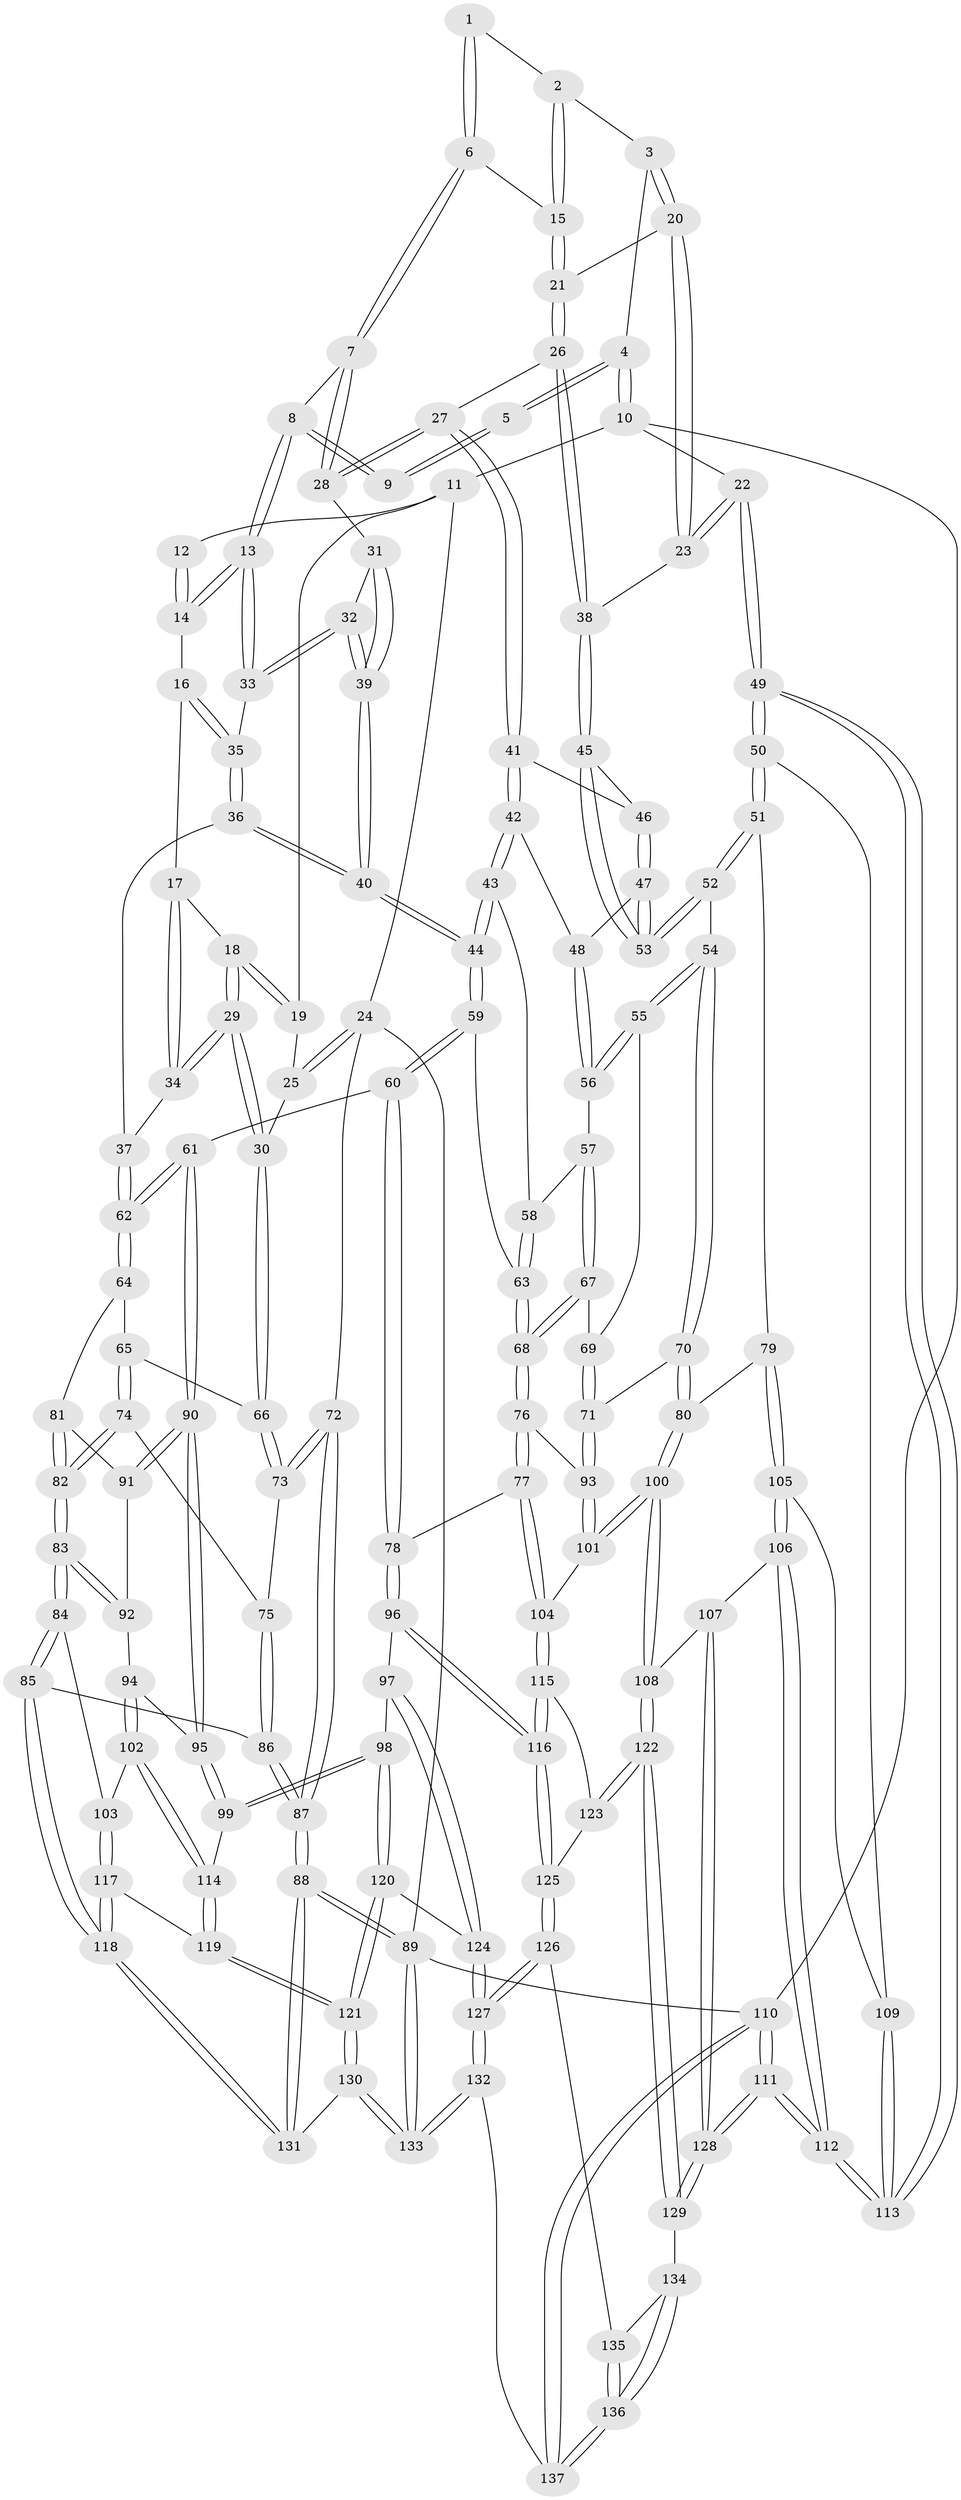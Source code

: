 // coarse degree distribution, {4: 0.4090909090909091, 2: 0.045454545454545456, 5: 0.29545454545454547, 3: 0.25}
// Generated by graph-tools (version 1.1) at 2025/38/03/04/25 23:38:37]
// undirected, 137 vertices, 339 edges
graph export_dot {
  node [color=gray90,style=filled];
  1 [pos="+0.6761968451806565+0"];
  2 [pos="+0.7762410739093714+0.04710517342249784"];
  3 [pos="+0.9077761420436653+0"];
  4 [pos="+1+0"];
  5 [pos="+0.5776717280657574+0"];
  6 [pos="+0.7102163672079963+0.06977168570436391"];
  7 [pos="+0.6378654819684108+0.1107059211372653"];
  8 [pos="+0.5740288071435635+0.08087741497620908"];
  9 [pos="+0.520190285925447+0"];
  10 [pos="+1+0"];
  11 [pos="+0.2511000938516932+0"];
  12 [pos="+0.47097606811164555+0"];
  13 [pos="+0.5404859478868576+0.13705065011327075"];
  14 [pos="+0.4255696036909081+0.10294204737149613"];
  15 [pos="+0.7548734094593789+0.0826145964500052"];
  16 [pos="+0.39831941260082604+0.1338411505831779"];
  17 [pos="+0.38964981778852964+0.1341142115769746"];
  18 [pos="+0.3390642060128718+0.10185538895299429"];
  19 [pos="+0.23447291939304596+0"];
  20 [pos="+0.8869969712756907+0.1134653300535646"];
  21 [pos="+0.7700625052618929+0.13865283585784824"];
  22 [pos="+1+0.25547446369907295"];
  23 [pos="+0.9389643587132688+0.22165553884753925"];
  24 [pos="+0+0.27960080792116765"];
  25 [pos="+0.19767279587832637+0"];
  26 [pos="+0.760290365073245+0.15700303192901008"];
  27 [pos="+0.7128408482751444+0.2111544176582416"];
  28 [pos="+0.710818740757038+0.21027132935205256"];
  29 [pos="+0.19200485546571247+0.30220260912488167"];
  30 [pos="+0.18893991231289717+0.3027455401219739"];
  31 [pos="+0.6442378823970554+0.22336632122632477"];
  32 [pos="+0.5407120415125931+0.15151918760812863"];
  33 [pos="+0.540023705643502+0.13891748286651837"];
  34 [pos="+0.28207019344859235+0.299946119268204"];
  35 [pos="+0.4289336349778997+0.17115291470865723"];
  36 [pos="+0.4371285895166962+0.3056907660140262"];
  37 [pos="+0.34367993438010536+0.31122923968939664"];
  38 [pos="+0.9170260860148315+0.2371130754486584"];
  39 [pos="+0.5029679312620082+0.32071348959907303"];
  40 [pos="+0.5017701059783958+0.32289920663393185"];
  41 [pos="+0.7226425804007662+0.23476895502391465"];
  42 [pos="+0.6511057048998287+0.35088949430462574"];
  43 [pos="+0.6484055587353381+0.35279890720836826"];
  44 [pos="+0.5192480270729145+0.3498889584901978"];
  45 [pos="+0.9088544802647258+0.24491088771465888"];
  46 [pos="+0.7608658370571463+0.2612383160266479"];
  47 [pos="+0.783919642596177+0.35581522692162415"];
  48 [pos="+0.7511714669937253+0.36566603297098865"];
  49 [pos="+1+0.47152302205239305"];
  50 [pos="+1+0.4743010598392578"];
  51 [pos="+0.9937443248610943+0.4721963438821755"];
  52 [pos="+0.8669665892328566+0.4336570206319021"];
  53 [pos="+0.8604518143328862+0.4143230363807702"];
  54 [pos="+0.8551900455809968+0.4445127829157137"];
  55 [pos="+0.7340277132694621+0.4440311703729381"];
  56 [pos="+0.7157605559186778+0.4277444666737805"];
  57 [pos="+0.6933173311554827+0.42291948288955145"];
  58 [pos="+0.6731374896591258+0.4078343109348384"];
  59 [pos="+0.5182831870419321+0.4380603700869516"];
  60 [pos="+0.4731066354257331+0.504652537773614"];
  61 [pos="+0.4031545413516171+0.5359023952681256"];
  62 [pos="+0.40068882813991685+0.5338621221249216"];
  63 [pos="+0.6156262907535637+0.49115270374363057"];
  64 [pos="+0.24719847073292414+0.4687426423262689"];
  65 [pos="+0.19870636750559328+0.36757301540908827"];
  66 [pos="+0.18881618318983517+0.3028386369984147"];
  67 [pos="+0.6638027098883437+0.5405487247772386"];
  68 [pos="+0.662046196435966+0.5440664325320639"];
  69 [pos="+0.7304701452524438+0.4534386284321988"];
  70 [pos="+0.7918658606232191+0.5580543820599425"];
  71 [pos="+0.7626602379935874+0.5623882217333891"];
  72 [pos="+0+0.28019178195986677"];
  73 [pos="+0+0.2864095070574344"];
  74 [pos="+0.11228537709573987+0.5234203364337711"];
  75 [pos="+0.0757062146332926+0.5227880537557898"];
  76 [pos="+0.671422858783647+0.5714497528549575"];
  77 [pos="+0.6221783323082627+0.6329121327796504"];
  78 [pos="+0.5746417122292561+0.6297033510978076"];
  79 [pos="+0.8781463101542722+0.624027359260771"];
  80 [pos="+0.8402136021147031+0.6160125067796068"];
  81 [pos="+0.22790431329280725+0.5514367128791319"];
  82 [pos="+0.15264825545027955+0.6171117036044033"];
  83 [pos="+0.1476760554052403+0.6323374252554559"];
  84 [pos="+0.13501220468900937+0.6666791399369676"];
  85 [pos="+0+0.7009400271183939"];
  86 [pos="+0+0.6992385479280443"];
  87 [pos="+0+0.6984707816114736"];
  88 [pos="+0+1"];
  89 [pos="+0+1"];
  90 [pos="+0.38749225066002263+0.5960118387326342"];
  91 [pos="+0.251729477337425+0.5725433617621505"];
  92 [pos="+0.2688067812249181+0.6181595687707659"];
  93 [pos="+0.7218262077142056+0.5729602869346961"];
  94 [pos="+0.2747081686167074+0.6290130774309701"];
  95 [pos="+0.38618046164757425+0.6311563369617426"];
  96 [pos="+0.44657482667949394+0.7137470606528102"];
  97 [pos="+0.42970000100887973+0.7079278996071303"];
  98 [pos="+0.4186693510352902+0.7035437332296115"];
  99 [pos="+0.40095242092385425+0.6902570489808165"];
  100 [pos="+0.7782847707982032+0.7333089071051162"];
  101 [pos="+0.7736511488365565+0.729750713247861"];
  102 [pos="+0.2252486080810618+0.6935866192825676"];
  103 [pos="+0.17166373660163586+0.6963252410742944"];
  104 [pos="+0.6385238412711495+0.6799704702848512"];
  105 [pos="+0.9204175688988031+0.6677314684989687"];
  106 [pos="+0.9132752076413074+0.7209915274440766"];
  107 [pos="+0.8669135711426339+0.7641031261511103"];
  108 [pos="+0.798753709711096+0.7876144790343524"];
  109 [pos="+0.9298176475032317+0.6645708173116234"];
  110 [pos="+1+1"];
  111 [pos="+1+1"];
  112 [pos="+1+0.9590790131062508"];
  113 [pos="+1+0.8387738091188015"];
  114 [pos="+0.31719493589224107+0.7262440013477004"];
  115 [pos="+0.6230938504971303+0.7471381229940565"];
  116 [pos="+0.5230357072195638+0.8234819537157982"];
  117 [pos="+0.19128240627326903+0.8184799582176985"];
  118 [pos="+0.14330397376772674+0.8908617573168683"];
  119 [pos="+0.2843724499711299+0.815473545780352"];
  120 [pos="+0.3473649380705841+0.8697458327828295"];
  121 [pos="+0.33326604989821623+0.8732957498629108"];
  122 [pos="+0.7724916698034066+0.8554486843299081"];
  123 [pos="+0.7118674082833771+0.8270992254695595"];
  124 [pos="+0.39609953081561144+0.8785012026729798"];
  125 [pos="+0.5238702129956457+0.8564688308888436"];
  126 [pos="+0.5204236183729952+0.8759485371460813"];
  127 [pos="+0.48158542336624127+0.9019093037571381"];
  128 [pos="+1+1"];
  129 [pos="+0.7745561135458049+0.8732068780943938"];
  130 [pos="+0.23989462327873656+1"];
  131 [pos="+0.14344738054528922+0.9068884200211298"];
  132 [pos="+0.34099669860627657+1"];
  133 [pos="+0.2758486683628502+1"];
  134 [pos="+0.7685241533475851+0.8831380148860102"];
  135 [pos="+0.5668166897539438+0.914129638629912"];
  136 [pos="+0.6941996839434367+1"];
  137 [pos="+0.6952372464524911+1"];
  1 -- 2;
  1 -- 6;
  1 -- 6;
  2 -- 3;
  2 -- 15;
  2 -- 15;
  3 -- 4;
  3 -- 20;
  3 -- 20;
  4 -- 5;
  4 -- 5;
  4 -- 10;
  4 -- 10;
  5 -- 9;
  5 -- 9;
  6 -- 7;
  6 -- 7;
  6 -- 15;
  7 -- 8;
  7 -- 28;
  7 -- 28;
  8 -- 9;
  8 -- 9;
  8 -- 13;
  8 -- 13;
  10 -- 11;
  10 -- 22;
  10 -- 110;
  11 -- 12;
  11 -- 19;
  11 -- 24;
  12 -- 14;
  12 -- 14;
  13 -- 14;
  13 -- 14;
  13 -- 33;
  13 -- 33;
  14 -- 16;
  15 -- 21;
  15 -- 21;
  16 -- 17;
  16 -- 35;
  16 -- 35;
  17 -- 18;
  17 -- 34;
  17 -- 34;
  18 -- 19;
  18 -- 19;
  18 -- 29;
  18 -- 29;
  19 -- 25;
  20 -- 21;
  20 -- 23;
  20 -- 23;
  21 -- 26;
  21 -- 26;
  22 -- 23;
  22 -- 23;
  22 -- 49;
  22 -- 49;
  23 -- 38;
  24 -- 25;
  24 -- 25;
  24 -- 72;
  24 -- 89;
  25 -- 30;
  26 -- 27;
  26 -- 38;
  26 -- 38;
  27 -- 28;
  27 -- 28;
  27 -- 41;
  27 -- 41;
  28 -- 31;
  29 -- 30;
  29 -- 30;
  29 -- 34;
  29 -- 34;
  30 -- 66;
  30 -- 66;
  31 -- 32;
  31 -- 39;
  31 -- 39;
  32 -- 33;
  32 -- 33;
  32 -- 39;
  32 -- 39;
  33 -- 35;
  34 -- 37;
  35 -- 36;
  35 -- 36;
  36 -- 37;
  36 -- 40;
  36 -- 40;
  37 -- 62;
  37 -- 62;
  38 -- 45;
  38 -- 45;
  39 -- 40;
  39 -- 40;
  40 -- 44;
  40 -- 44;
  41 -- 42;
  41 -- 42;
  41 -- 46;
  42 -- 43;
  42 -- 43;
  42 -- 48;
  43 -- 44;
  43 -- 44;
  43 -- 58;
  44 -- 59;
  44 -- 59;
  45 -- 46;
  45 -- 53;
  45 -- 53;
  46 -- 47;
  46 -- 47;
  47 -- 48;
  47 -- 53;
  47 -- 53;
  48 -- 56;
  48 -- 56;
  49 -- 50;
  49 -- 50;
  49 -- 113;
  49 -- 113;
  50 -- 51;
  50 -- 51;
  50 -- 109;
  51 -- 52;
  51 -- 52;
  51 -- 79;
  52 -- 53;
  52 -- 53;
  52 -- 54;
  54 -- 55;
  54 -- 55;
  54 -- 70;
  54 -- 70;
  55 -- 56;
  55 -- 56;
  55 -- 69;
  56 -- 57;
  57 -- 58;
  57 -- 67;
  57 -- 67;
  58 -- 63;
  58 -- 63;
  59 -- 60;
  59 -- 60;
  59 -- 63;
  60 -- 61;
  60 -- 78;
  60 -- 78;
  61 -- 62;
  61 -- 62;
  61 -- 90;
  61 -- 90;
  62 -- 64;
  62 -- 64;
  63 -- 68;
  63 -- 68;
  64 -- 65;
  64 -- 81;
  65 -- 66;
  65 -- 74;
  65 -- 74;
  66 -- 73;
  66 -- 73;
  67 -- 68;
  67 -- 68;
  67 -- 69;
  68 -- 76;
  68 -- 76;
  69 -- 71;
  69 -- 71;
  70 -- 71;
  70 -- 80;
  70 -- 80;
  71 -- 93;
  71 -- 93;
  72 -- 73;
  72 -- 73;
  72 -- 87;
  72 -- 87;
  73 -- 75;
  74 -- 75;
  74 -- 82;
  74 -- 82;
  75 -- 86;
  75 -- 86;
  76 -- 77;
  76 -- 77;
  76 -- 93;
  77 -- 78;
  77 -- 104;
  77 -- 104;
  78 -- 96;
  78 -- 96;
  79 -- 80;
  79 -- 105;
  79 -- 105;
  80 -- 100;
  80 -- 100;
  81 -- 82;
  81 -- 82;
  81 -- 91;
  82 -- 83;
  82 -- 83;
  83 -- 84;
  83 -- 84;
  83 -- 92;
  83 -- 92;
  84 -- 85;
  84 -- 85;
  84 -- 103;
  85 -- 86;
  85 -- 118;
  85 -- 118;
  86 -- 87;
  86 -- 87;
  87 -- 88;
  87 -- 88;
  88 -- 89;
  88 -- 89;
  88 -- 131;
  88 -- 131;
  89 -- 133;
  89 -- 133;
  89 -- 110;
  90 -- 91;
  90 -- 91;
  90 -- 95;
  90 -- 95;
  91 -- 92;
  92 -- 94;
  93 -- 101;
  93 -- 101;
  94 -- 95;
  94 -- 102;
  94 -- 102;
  95 -- 99;
  95 -- 99;
  96 -- 97;
  96 -- 116;
  96 -- 116;
  97 -- 98;
  97 -- 124;
  97 -- 124;
  98 -- 99;
  98 -- 99;
  98 -- 120;
  98 -- 120;
  99 -- 114;
  100 -- 101;
  100 -- 101;
  100 -- 108;
  100 -- 108;
  101 -- 104;
  102 -- 103;
  102 -- 114;
  102 -- 114;
  103 -- 117;
  103 -- 117;
  104 -- 115;
  104 -- 115;
  105 -- 106;
  105 -- 106;
  105 -- 109;
  106 -- 107;
  106 -- 112;
  106 -- 112;
  107 -- 108;
  107 -- 128;
  107 -- 128;
  108 -- 122;
  108 -- 122;
  109 -- 113;
  109 -- 113;
  110 -- 111;
  110 -- 111;
  110 -- 137;
  110 -- 137;
  111 -- 112;
  111 -- 112;
  111 -- 128;
  111 -- 128;
  112 -- 113;
  112 -- 113;
  114 -- 119;
  114 -- 119;
  115 -- 116;
  115 -- 116;
  115 -- 123;
  116 -- 125;
  116 -- 125;
  117 -- 118;
  117 -- 118;
  117 -- 119;
  118 -- 131;
  118 -- 131;
  119 -- 121;
  119 -- 121;
  120 -- 121;
  120 -- 121;
  120 -- 124;
  121 -- 130;
  121 -- 130;
  122 -- 123;
  122 -- 123;
  122 -- 129;
  122 -- 129;
  123 -- 125;
  124 -- 127;
  124 -- 127;
  125 -- 126;
  125 -- 126;
  126 -- 127;
  126 -- 127;
  126 -- 135;
  127 -- 132;
  127 -- 132;
  128 -- 129;
  128 -- 129;
  129 -- 134;
  130 -- 131;
  130 -- 133;
  130 -- 133;
  132 -- 133;
  132 -- 133;
  132 -- 137;
  134 -- 135;
  134 -- 136;
  134 -- 136;
  135 -- 136;
  135 -- 136;
  136 -- 137;
  136 -- 137;
}
